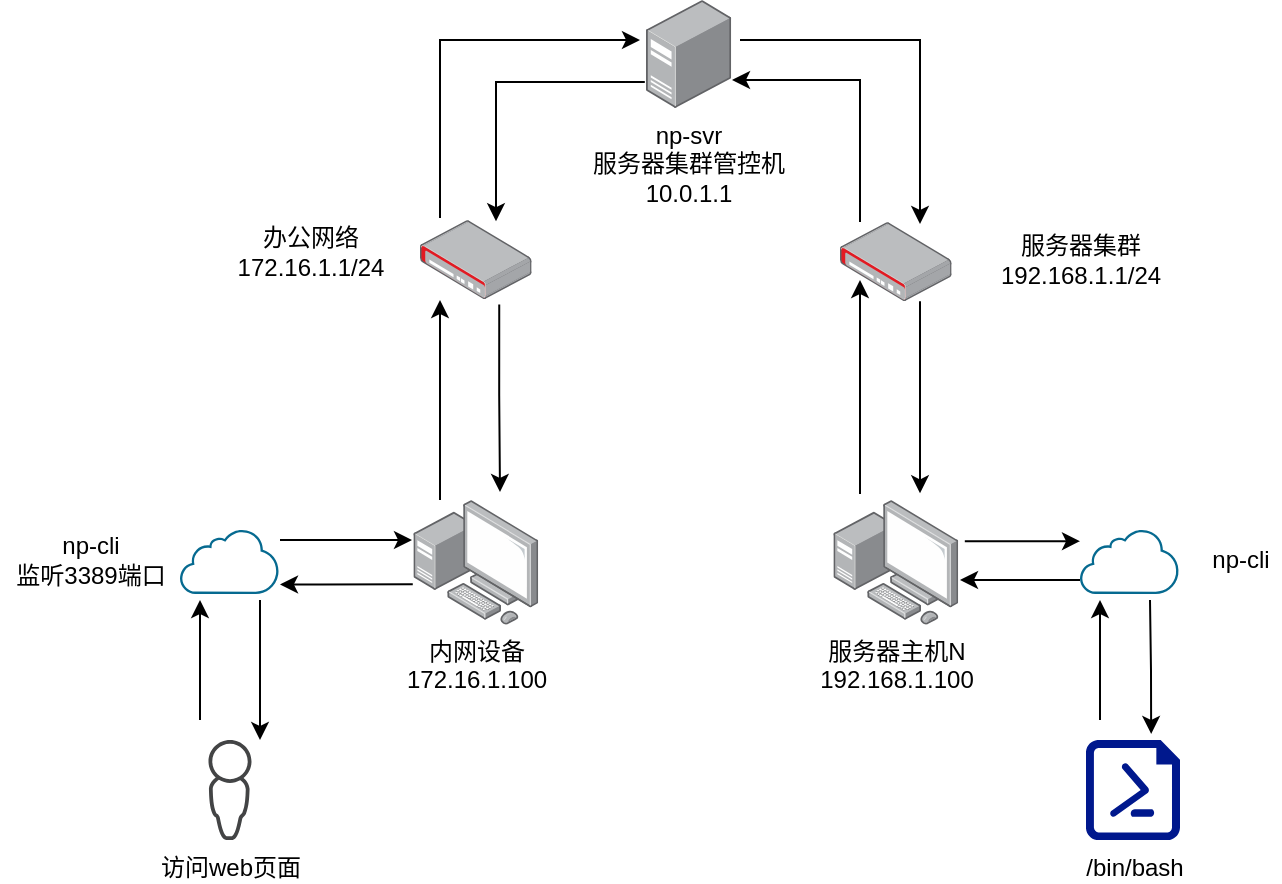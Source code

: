 <mxfile version="15.5.6" type="device"><diagram id="Kjf8sS8rRDm6eebZkxfj" name="第 1 页"><mxGraphModel dx="542" dy="341" grid="1" gridSize="10" guides="1" tooltips="1" connect="1" arrows="1" fold="1" page="1" pageScale="1" pageWidth="827" pageHeight="1169" math="0" shadow="0"><root><mxCell id="0"/><mxCell id="1" parent="0"/><mxCell id="WTAgDNwTBJ27G1_lSc48-10" style="edgeStyle=orthogonalEdgeStyle;rounded=0;orthogonalLoop=1;jettySize=auto;html=1;" parent="1" edge="1"><mxGeometry relative="1" as="geometry"><mxPoint x="290" y="219" as="sourcePoint"/><mxPoint x="390" y="130" as="targetPoint"/><Array as="points"><mxPoint x="290" y="219"/><mxPoint x="290" y="130"/></Array></mxGeometry></mxCell><mxCell id="WTAgDNwTBJ27G1_lSc48-15" style="edgeStyle=orthogonalEdgeStyle;rounded=0;orthogonalLoop=1;jettySize=auto;html=1;exitX=0.71;exitY=1.066;exitDx=0;exitDy=0;exitPerimeter=0;" parent="1" source="WTAgDNwTBJ27G1_lSc48-3" edge="1"><mxGeometry relative="1" as="geometry"><mxPoint x="320" y="356" as="targetPoint"/></mxGeometry></mxCell><mxCell id="WTAgDNwTBJ27G1_lSc48-3" value="" style="points=[];aspect=fixed;html=1;align=center;shadow=0;dashed=0;image;image=img/lib/allied_telesis/security/Router_VPN.svg;" parent="1" vertex="1"><mxGeometry x="280" y="220" width="55.8" height="39.6" as="geometry"/></mxCell><mxCell id="WTAgDNwTBJ27G1_lSc48-12" style="edgeStyle=orthogonalEdgeStyle;rounded=0;orthogonalLoop=1;jettySize=auto;html=1;entryX=0.694;entryY=-0.054;entryDx=0;entryDy=0;entryPerimeter=0;exitX=0.717;exitY=1;exitDx=0;exitDy=0;exitPerimeter=0;" parent="1" source="WTAgDNwTBJ27G1_lSc48-4" target="WTAgDNwTBJ27G1_lSc48-8" edge="1"><mxGeometry relative="1" as="geometry"/></mxCell><mxCell id="WTAgDNwTBJ27G1_lSc48-13" style="edgeStyle=orthogonalEdgeStyle;rounded=0;orthogonalLoop=1;jettySize=auto;html=1;" parent="1" source="WTAgDNwTBJ27G1_lSc48-4" edge="1"><mxGeometry relative="1" as="geometry"><mxPoint x="436" y="150" as="targetPoint"/><Array as="points"><mxPoint x="500" y="150"/></Array></mxGeometry></mxCell><mxCell id="WTAgDNwTBJ27G1_lSc48-4" value="" style="points=[];aspect=fixed;html=1;align=center;shadow=0;dashed=0;image;image=img/lib/allied_telesis/security/Router_VPN.svg;" parent="1" vertex="1"><mxGeometry x="490" y="221" width="55.8" height="39.6" as="geometry"/></mxCell><mxCell id="WTAgDNwTBJ27G1_lSc48-7" style="edgeStyle=orthogonalEdgeStyle;rounded=0;orthogonalLoop=1;jettySize=auto;html=1;" parent="1" source="WTAgDNwTBJ27G1_lSc48-5" edge="1"><mxGeometry relative="1" as="geometry"><mxPoint x="290" y="260" as="targetPoint"/><Array as="points"><mxPoint x="290" y="330"/><mxPoint x="290" y="330"/></Array></mxGeometry></mxCell><mxCell id="WTAgDNwTBJ27G1_lSc48-23" style="edgeStyle=orthogonalEdgeStyle;rounded=0;orthogonalLoop=1;jettySize=auto;html=1;exitX=-0.005;exitY=0.676;exitDx=0;exitDy=0;exitPerimeter=0;" parent="1" source="WTAgDNwTBJ27G1_lSc48-5" target="WTAgDNwTBJ27G1_lSc48-18" edge="1"><mxGeometry relative="1" as="geometry"><Array as="points"><mxPoint x="230" y="402"/><mxPoint x="230" y="402"/></Array></mxGeometry></mxCell><mxCell id="WTAgDNwTBJ27G1_lSc48-5" value="内网设备&lt;br&gt;172.16.1.100" style="points=[];aspect=fixed;html=1;align=center;shadow=0;dashed=0;image;image=img/lib/allied_telesis/computer_and_terminals/Personal_Computer_with_Server.svg;" parent="1" vertex="1"><mxGeometry x="276.7" y="360" width="62.4" height="62.4" as="geometry"/></mxCell><mxCell id="WTAgDNwTBJ27G1_lSc48-11" style="edgeStyle=orthogonalEdgeStyle;rounded=0;orthogonalLoop=1;jettySize=auto;html=1;" parent="1" edge="1"><mxGeometry relative="1" as="geometry"><mxPoint x="440" y="130" as="sourcePoint"/><mxPoint x="530" y="222" as="targetPoint"/><Array as="points"><mxPoint x="530" y="130"/></Array></mxGeometry></mxCell><mxCell id="WTAgDNwTBJ27G1_lSc48-14" style="edgeStyle=orthogonalEdgeStyle;rounded=0;orthogonalLoop=1;jettySize=auto;html=1;entryX=0.681;entryY=0.015;entryDx=0;entryDy=0;entryPerimeter=0;exitX=-0.014;exitY=0.759;exitDx=0;exitDy=0;exitPerimeter=0;" parent="1" source="WTAgDNwTBJ27G1_lSc48-6" target="WTAgDNwTBJ27G1_lSc48-3" edge="1"><mxGeometry relative="1" as="geometry"/></mxCell><mxCell id="WTAgDNwTBJ27G1_lSc48-6" value="np-svr&lt;br&gt;服务器集群管控机&lt;br&gt;10.0.1.1" style="points=[];aspect=fixed;html=1;align=center;shadow=0;dashed=0;image;image=img/lib/allied_telesis/computer_and_terminals/Server_Desktop.svg;" parent="1" vertex="1"><mxGeometry x="393" y="110" width="42.6" height="54" as="geometry"/></mxCell><mxCell id="WTAgDNwTBJ27G1_lSc48-9" style="edgeStyle=orthogonalEdgeStyle;rounded=0;orthogonalLoop=1;jettySize=auto;html=1;" parent="1" edge="1"><mxGeometry relative="1" as="geometry"><mxPoint x="500" y="357" as="sourcePoint"/><mxPoint x="500" y="250" as="targetPoint"/></mxGeometry></mxCell><mxCell id="WTAgDNwTBJ27G1_lSc48-33" style="edgeStyle=orthogonalEdgeStyle;rounded=0;orthogonalLoop=1;jettySize=auto;html=1;exitX=1.053;exitY=0.33;exitDx=0;exitDy=0;exitPerimeter=0;" parent="1" source="WTAgDNwTBJ27G1_lSc48-8" target="WTAgDNwTBJ27G1_lSc48-28" edge="1"><mxGeometry relative="1" as="geometry"><Array as="points"><mxPoint x="590" y="381"/><mxPoint x="590" y="381"/></Array></mxGeometry></mxCell><mxCell id="WTAgDNwTBJ27G1_lSc48-8" value="服务器主机N&lt;br&gt;192.168.1.100" style="points=[];aspect=fixed;html=1;align=center;shadow=0;dashed=0;image;image=img/lib/allied_telesis/computer_and_terminals/Personal_Computer_with_Server.svg;" parent="1" vertex="1"><mxGeometry x="486.7" y="360" width="62.4" height="62.4" as="geometry"/></mxCell><mxCell id="WTAgDNwTBJ27G1_lSc48-16" value="办公网络&lt;br&gt;172.16.1.1/24" style="text;html=1;resizable=0;autosize=1;align=center;verticalAlign=middle;points=[];fillColor=none;strokeColor=none;rounded=0;" parent="1" vertex="1"><mxGeometry x="180" y="221" width="90" height="30" as="geometry"/></mxCell><mxCell id="WTAgDNwTBJ27G1_lSc48-17" value="服务器集群&lt;br&gt;192.168.1.1/24" style="text;html=1;resizable=0;autosize=1;align=center;verticalAlign=middle;points=[];fillColor=none;strokeColor=none;rounded=0;" parent="1" vertex="1"><mxGeometry x="560" y="224.8" width="100" height="30" as="geometry"/></mxCell><mxCell id="WTAgDNwTBJ27G1_lSc48-22" style="edgeStyle=orthogonalEdgeStyle;rounded=0;orthogonalLoop=1;jettySize=auto;html=1;" parent="1" source="WTAgDNwTBJ27G1_lSc48-18" edge="1"><mxGeometry relative="1" as="geometry"><mxPoint x="276" y="380" as="targetPoint"/><Array as="points"><mxPoint x="276" y="380"/></Array></mxGeometry></mxCell><mxCell id="WTAgDNwTBJ27G1_lSc48-25" style="edgeStyle=orthogonalEdgeStyle;rounded=0;orthogonalLoop=1;jettySize=auto;html=1;" parent="1" edge="1"><mxGeometry relative="1" as="geometry"><mxPoint x="200" y="410" as="sourcePoint"/><mxPoint x="200" y="480" as="targetPoint"/></mxGeometry></mxCell><mxCell id="WTAgDNwTBJ27G1_lSc48-18" value="" style="pointerEvents=1;shadow=0;dashed=0;html=1;strokeColor=none;aspect=fixed;labelPosition=center;verticalLabelPosition=bottom;verticalAlign=top;align=center;outlineConnect=0;shape=mxgraph.vvd.cloud_computing;fillColor=#066A90;" parent="1" vertex="1"><mxGeometry x="160" y="375" width="50" height="32" as="geometry"/></mxCell><mxCell id="WTAgDNwTBJ27G1_lSc48-26" style="edgeStyle=orthogonalEdgeStyle;rounded=0;orthogonalLoop=1;jettySize=auto;html=1;" parent="1" edge="1"><mxGeometry relative="1" as="geometry"><mxPoint x="170" y="410" as="targetPoint"/><mxPoint x="170" y="470" as="sourcePoint"/></mxGeometry></mxCell><mxCell id="WTAgDNwTBJ27G1_lSc48-19" value="访问web页面" style="pointerEvents=1;shadow=0;dashed=0;html=1;strokeColor=none;fillColor=#434445;aspect=fixed;labelPosition=center;verticalLabelPosition=bottom;verticalAlign=top;align=center;outlineConnect=0;shape=mxgraph.vvd.administrator;" parent="1" vertex="1"><mxGeometry x="174.25" y="480" width="21.5" height="50" as="geometry"/></mxCell><mxCell id="WTAgDNwTBJ27G1_lSc48-21" value="np-cli&lt;br&gt;监听3389端口" style="text;html=1;resizable=0;autosize=1;align=center;verticalAlign=middle;points=[];fillColor=none;strokeColor=none;rounded=0;" parent="1" vertex="1"><mxGeometry x="70" y="375" width="90" height="30" as="geometry"/></mxCell><mxCell id="WTAgDNwTBJ27G1_lSc48-35" style="edgeStyle=orthogonalEdgeStyle;rounded=0;orthogonalLoop=1;jettySize=auto;html=1;" parent="1" source="WTAgDNwTBJ27G1_lSc48-28" edge="1"><mxGeometry relative="1" as="geometry"><mxPoint x="550" y="400" as="targetPoint"/><Array as="points"><mxPoint x="560" y="400"/></Array></mxGeometry></mxCell><mxCell id="5kihAFKGtVc7jMgGr5NA-2" style="edgeStyle=orthogonalEdgeStyle;rounded=0;orthogonalLoop=1;jettySize=auto;html=1;entryX=0.693;entryY=-0.061;entryDx=0;entryDy=0;entryPerimeter=0;" edge="1" parent="1" target="5kihAFKGtVc7jMgGr5NA-1"><mxGeometry relative="1" as="geometry"><mxPoint x="645" y="410" as="sourcePoint"/></mxGeometry></mxCell><mxCell id="WTAgDNwTBJ27G1_lSc48-28" value="" style="pointerEvents=1;shadow=0;dashed=0;html=1;strokeColor=none;aspect=fixed;labelPosition=center;verticalLabelPosition=bottom;verticalAlign=top;align=center;outlineConnect=0;shape=mxgraph.vvd.cloud_computing;fillColor=#066A90;" parent="1" vertex="1"><mxGeometry x="610" y="375" width="50" height="32" as="geometry"/></mxCell><mxCell id="WTAgDNwTBJ27G1_lSc48-31" value="np-cli" style="text;html=1;resizable=0;autosize=1;align=center;verticalAlign=middle;points=[];fillColor=none;strokeColor=none;rounded=0;" parent="1" vertex="1"><mxGeometry x="670" y="380" width="40" height="20" as="geometry"/></mxCell><mxCell id="5kihAFKGtVc7jMgGr5NA-3" style="edgeStyle=orthogonalEdgeStyle;rounded=0;orthogonalLoop=1;jettySize=auto;html=1;" edge="1" parent="1"><mxGeometry relative="1" as="geometry"><mxPoint x="620" y="470" as="sourcePoint"/><mxPoint x="620" y="410" as="targetPoint"/></mxGeometry></mxCell><mxCell id="5kihAFKGtVc7jMgGr5NA-1" value="/bin/bash" style="sketch=0;aspect=fixed;pointerEvents=1;shadow=0;dashed=0;html=1;strokeColor=none;labelPosition=center;verticalLabelPosition=bottom;verticalAlign=top;align=center;fillColor=#00188D;shape=mxgraph.azure.powershell_file" vertex="1" parent="1"><mxGeometry x="613" y="480" width="47" height="50" as="geometry"/></mxCell></root></mxGraphModel></diagram></mxfile>